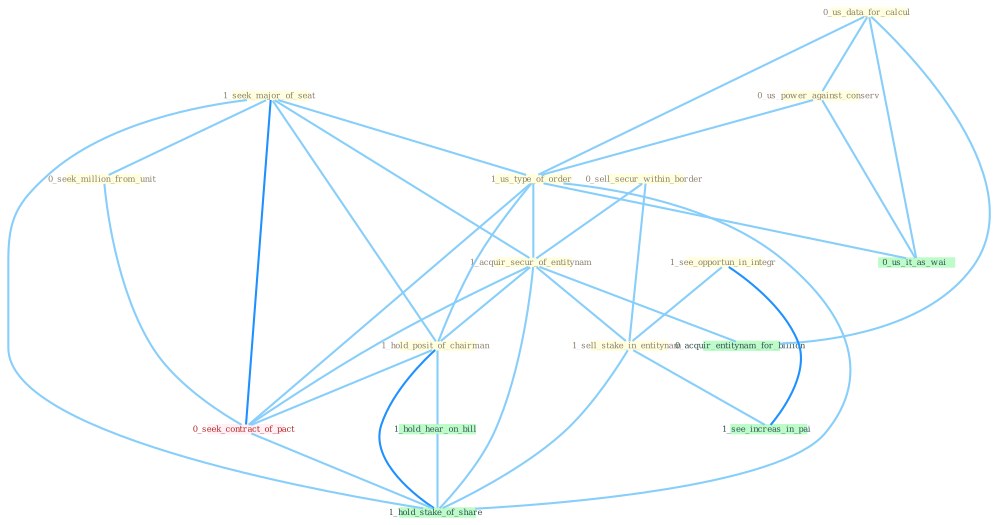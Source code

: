 Graph G{ 
    node
    [shape=polygon,style=filled,width=.5,height=.06,color="#BDFCC9",fixedsize=true,fontsize=4,
    fontcolor="#2f4f4f"];
    {node
    [color="#ffffe0", fontcolor="#8b7d6b"] "0_sell_secur_within_border " "0_us_data_for_calcul " "1_see_opportun_in_integr " "1_seek_major_of_seat " "0_us_power_against_conserv " "1_us_type_of_order " "1_acquir_secur_of_entitynam " "1_hold_posit_of_chairman " "1_sell_stake_in_entitynam " "0_seek_million_from_unit "}
{node [color="#fff0f5", fontcolor="#b22222"] "0_seek_contract_of_pact "}
edge [color="#B0E2FF"];

	"0_sell_secur_within_border " -- "1_acquir_secur_of_entitynam " [w="1", color="#87cefa" ];
	"0_sell_secur_within_border " -- "1_sell_stake_in_entitynam " [w="1", color="#87cefa" ];
	"0_us_data_for_calcul " -- "0_us_power_against_conserv " [w="1", color="#87cefa" ];
	"0_us_data_for_calcul " -- "1_us_type_of_order " [w="1", color="#87cefa" ];
	"0_us_data_for_calcul " -- "0_us_it_as_wai " [w="1", color="#87cefa" ];
	"0_us_data_for_calcul " -- "0_acquir_entitynam_for_billion " [w="1", color="#87cefa" ];
	"1_see_opportun_in_integr " -- "1_sell_stake_in_entitynam " [w="1", color="#87cefa" ];
	"1_see_opportun_in_integr " -- "1_see_increas_in_pai " [w="2", color="#1e90ff" , len=0.8];
	"1_seek_major_of_seat " -- "1_us_type_of_order " [w="1", color="#87cefa" ];
	"1_seek_major_of_seat " -- "1_acquir_secur_of_entitynam " [w="1", color="#87cefa" ];
	"1_seek_major_of_seat " -- "1_hold_posit_of_chairman " [w="1", color="#87cefa" ];
	"1_seek_major_of_seat " -- "0_seek_million_from_unit " [w="1", color="#87cefa" ];
	"1_seek_major_of_seat " -- "0_seek_contract_of_pact " [w="2", color="#1e90ff" , len=0.8];
	"1_seek_major_of_seat " -- "1_hold_stake_of_share " [w="1", color="#87cefa" ];
	"0_us_power_against_conserv " -- "1_us_type_of_order " [w="1", color="#87cefa" ];
	"0_us_power_against_conserv " -- "0_us_it_as_wai " [w="1", color="#87cefa" ];
	"1_us_type_of_order " -- "1_acquir_secur_of_entitynam " [w="1", color="#87cefa" ];
	"1_us_type_of_order " -- "1_hold_posit_of_chairman " [w="1", color="#87cefa" ];
	"1_us_type_of_order " -- "0_seek_contract_of_pact " [w="1", color="#87cefa" ];
	"1_us_type_of_order " -- "0_us_it_as_wai " [w="1", color="#87cefa" ];
	"1_us_type_of_order " -- "1_hold_stake_of_share " [w="1", color="#87cefa" ];
	"1_acquir_secur_of_entitynam " -- "1_hold_posit_of_chairman " [w="1", color="#87cefa" ];
	"1_acquir_secur_of_entitynam " -- "1_sell_stake_in_entitynam " [w="1", color="#87cefa" ];
	"1_acquir_secur_of_entitynam " -- "0_seek_contract_of_pact " [w="1", color="#87cefa" ];
	"1_acquir_secur_of_entitynam " -- "0_acquir_entitynam_for_billion " [w="1", color="#87cefa" ];
	"1_acquir_secur_of_entitynam " -- "1_hold_stake_of_share " [w="1", color="#87cefa" ];
	"1_hold_posit_of_chairman " -- "0_seek_contract_of_pact " [w="1", color="#87cefa" ];
	"1_hold_posit_of_chairman " -- "1_hold_hear_on_bill " [w="1", color="#87cefa" ];
	"1_hold_posit_of_chairman " -- "1_hold_stake_of_share " [w="2", color="#1e90ff" , len=0.8];
	"1_sell_stake_in_entitynam " -- "1_see_increas_in_pai " [w="1", color="#87cefa" ];
	"1_sell_stake_in_entitynam " -- "1_hold_stake_of_share " [w="1", color="#87cefa" ];
	"0_seek_million_from_unit " -- "0_seek_contract_of_pact " [w="1", color="#87cefa" ];
	"0_seek_contract_of_pact " -- "1_hold_stake_of_share " [w="1", color="#87cefa" ];
	"1_hold_hear_on_bill " -- "1_hold_stake_of_share " [w="1", color="#87cefa" ];
}